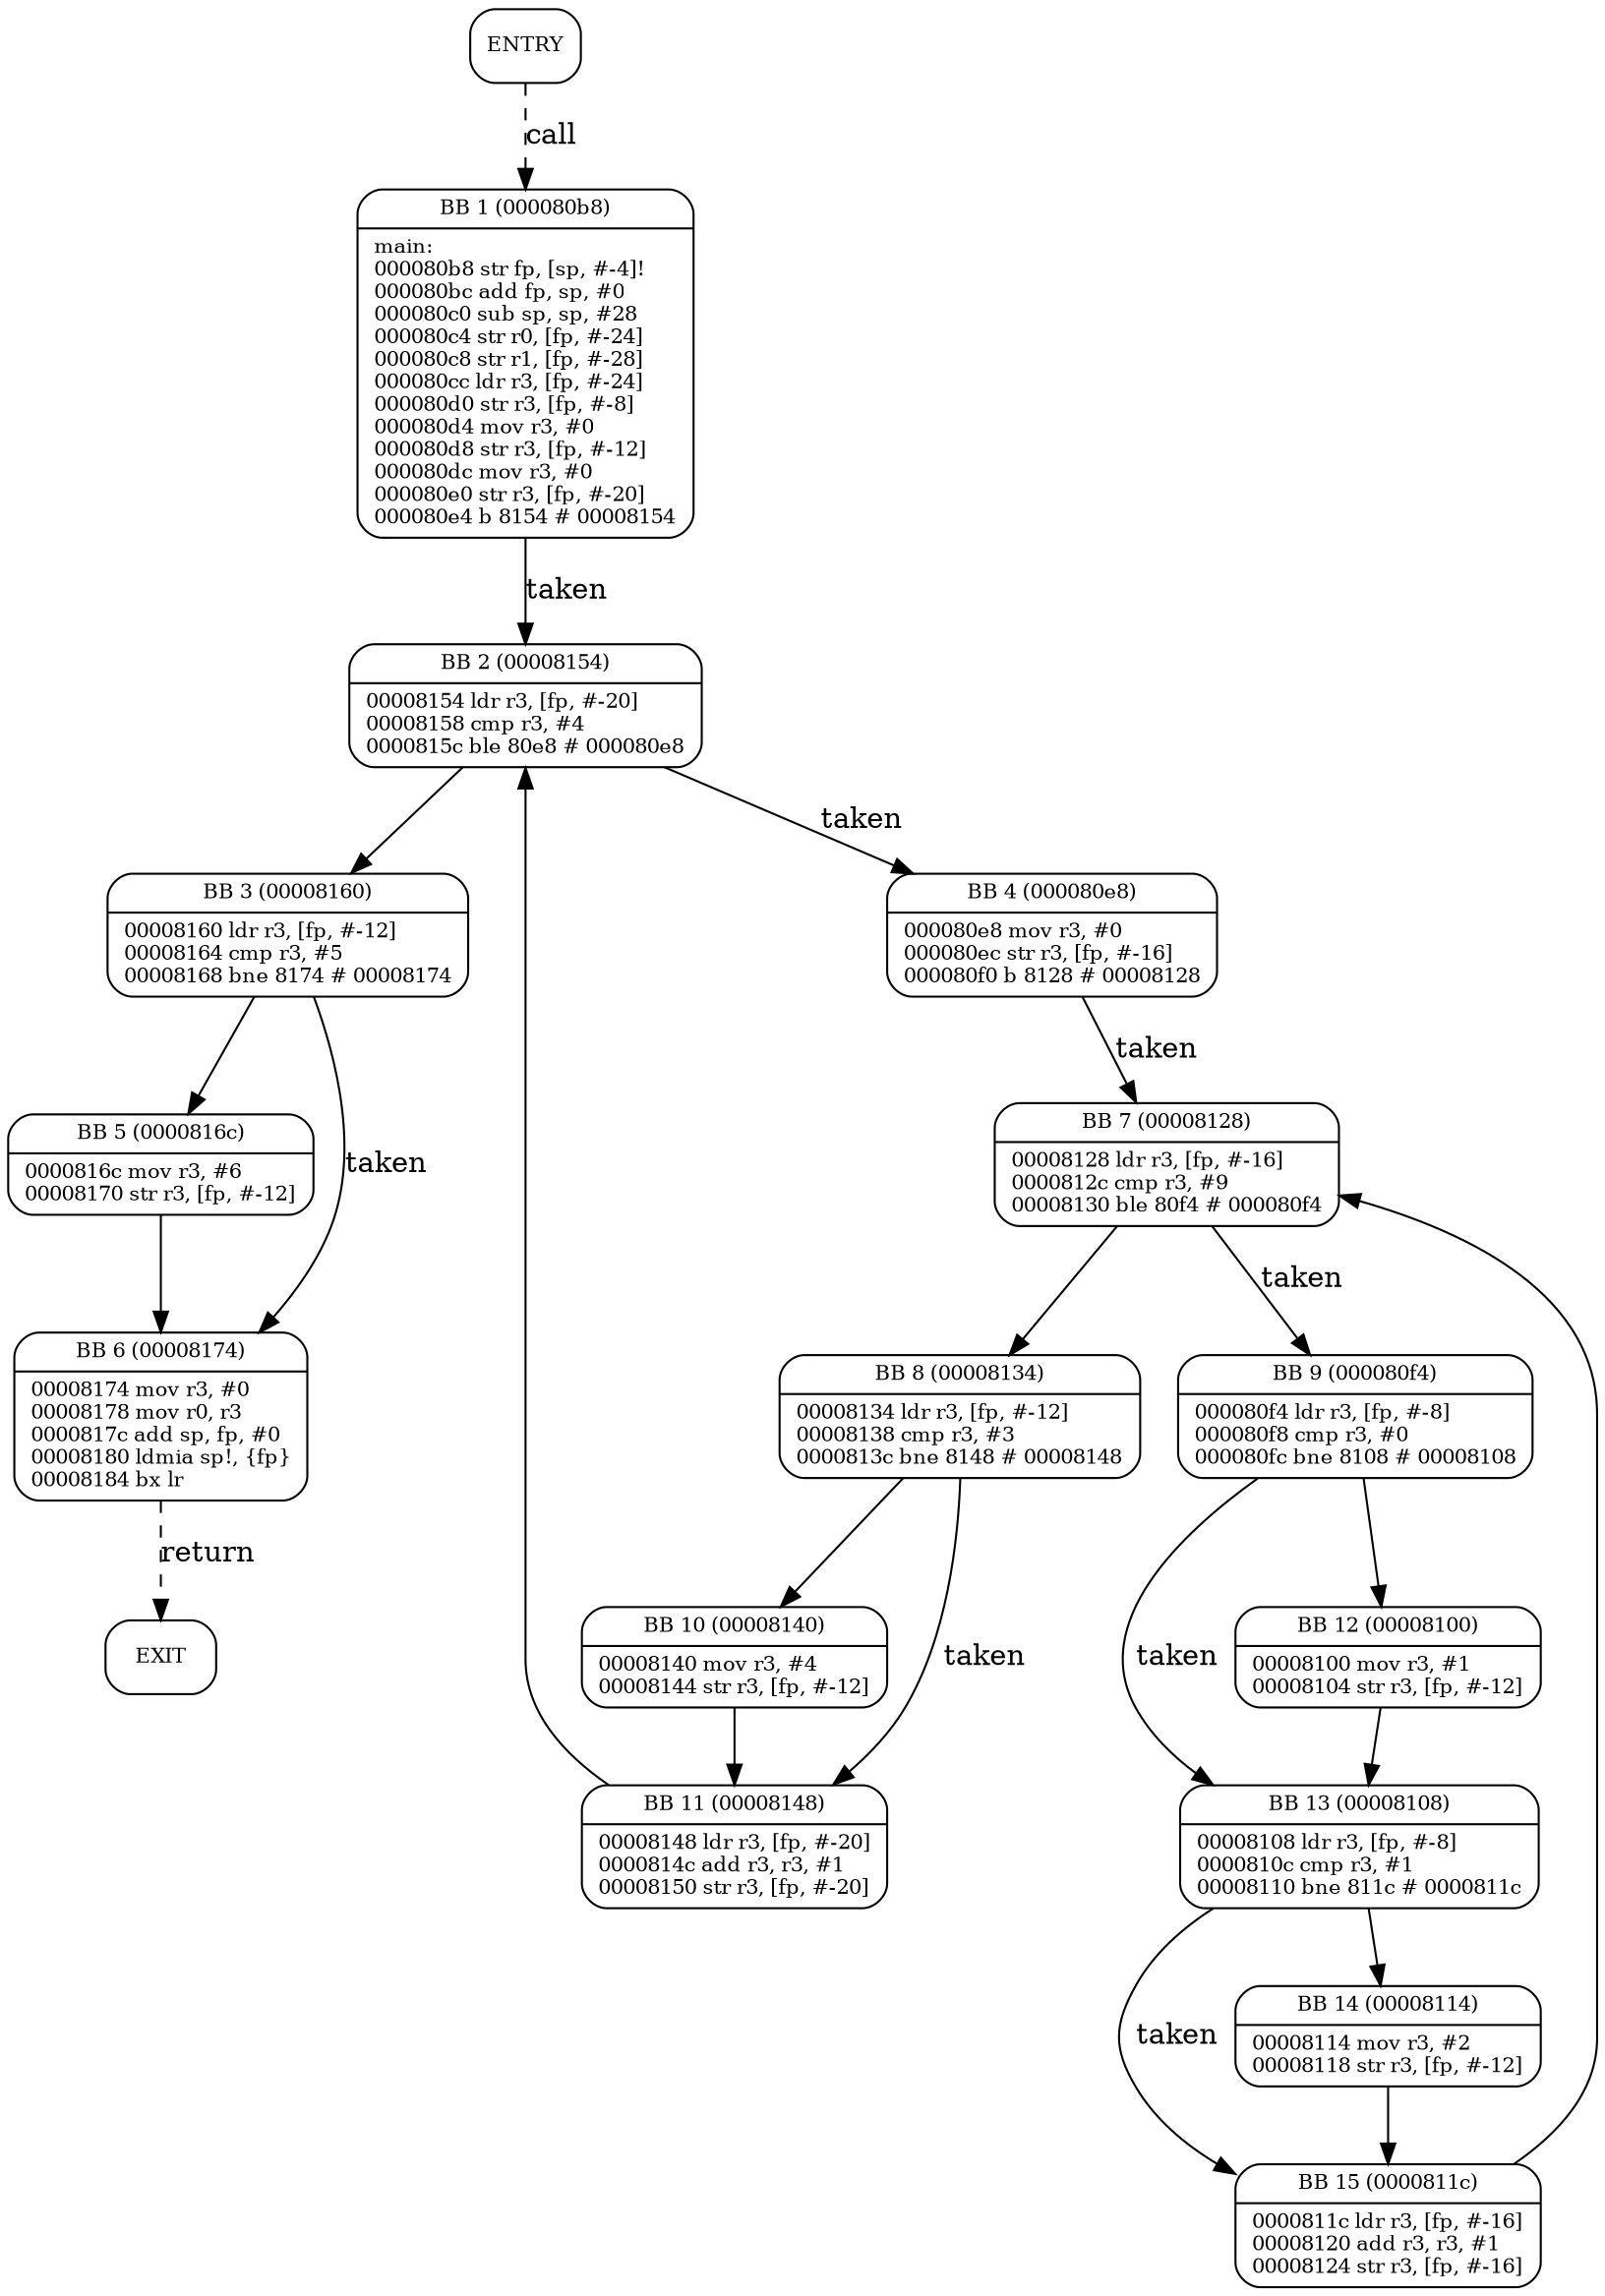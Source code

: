 digraph main{
node [shape=Mrecord, labeljust=l, fontsize=10];
	"0" [label="ENTRY"]
	"0" -> "1" [label="call", style=dashed, weight=2];
	"1" [label="{BB 1 (000080b8) | main:\l000080b8    str fp, [sp, #-4]!\l000080bc    add fp, sp, #0\l000080c0    sub sp, sp, #28\l000080c4    str r0, [fp, #-24]\l000080c8    str r1, [fp, #-28]\l000080cc    ldr r3, [fp, #-24]\l000080d0    str r3, [fp, #-8]\l000080d4    mov r3, #0\l000080d8    str r3, [fp, #-12]\l000080dc    mov r3, #0\l000080e0    str r3, [fp, #-20]\l000080e4    b 8154    # 00008154\l }"]
	"1" -> "2" [label="taken", weight=3];
	"2" [label="{BB 2 (00008154) | 00008154    ldr r3, [fp, #-20]\l00008158    cmp r3, #4\l0000815c    ble 80e8    # 000080e8\l }"]
	"2" -> "3" [weight=4];
	"2" -> "4" [label="taken", weight=3];
	"3" [label="{BB 3 (00008160) | 00008160    ldr r3, [fp, #-12]\l00008164    cmp r3, #5\l00008168    bne 8174    # 00008174\l }"]
	"3" -> "5" [weight=4];
	"3" -> "6" [label="taken", weight=3];
	"4" [label="{BB 4 (000080e8) | 000080e8    mov r3, #0\l000080ec    str r3, [fp, #-16]\l000080f0    b 8128    # 00008128\l }"]
	"4" -> "7" [label="taken", weight=3];
	"5" [label="{BB 5 (0000816c) | 0000816c    mov r3, #6\l00008170    str r3, [fp, #-12]\l }"]
	"5" -> "6" [weight=4];
	"6" [label="{BB 6 (00008174) | 00008174    mov r3, #0\l00008178    mov r0, r3\l0000817c    add sp, fp, #0\l00008180    ldmia sp!, \{fp\}\l00008184    bx lr\l }"]
	"6" -> "16" [label="return", style=dashed, weight=2];
	"7" [label="{BB 7 (00008128) | 00008128    ldr r3, [fp, #-16]\l0000812c    cmp r3, #9\l00008130    ble 80f4    # 000080f4\l }"]
	"7" -> "8" [weight=4];
	"7" -> "9" [label="taken", weight=3];
	"8" [label="{BB 8 (00008134) | 00008134    ldr r3, [fp, #-12]\l00008138    cmp r3, #3\l0000813c    bne 8148    # 00008148\l }"]
	"8" -> "10" [weight=4];
	"8" -> "11" [label="taken", weight=3];
	"9" [label="{BB 9 (000080f4) | 000080f4    ldr r3, [fp, #-8]\l000080f8    cmp r3, #0\l000080fc    bne 8108    # 00008108\l }"]
	"9" -> "12" [weight=4];
	"9" -> "13" [label="taken", weight=3];
	"10" [label="{BB 10 (00008140) | 00008140    mov r3, #4\l00008144    str r3, [fp, #-12]\l }"]
	"10" -> "11" [weight=4];
	"11" [label="{BB 11 (00008148) | 00008148    ldr r3, [fp, #-20]\l0000814c    add r3, r3, #1\l00008150    str r3, [fp, #-20]\l }"]
	"11" -> "2" [weight=4];
	"12" [label="{BB 12 (00008100) | 00008100    mov r3, #1\l00008104    str r3, [fp, #-12]\l }"]
	"12" -> "13" [weight=4];
	"13" [label="{BB 13 (00008108) | 00008108    ldr r3, [fp, #-8]\l0000810c    cmp r3, #1\l00008110    bne 811c    # 0000811c\l }"]
	"13" -> "14" [weight=4];
	"13" -> "15" [label="taken", weight=3];
	"14" [label="{BB 14 (00008114) | 00008114    mov r3, #2\l00008118    str r3, [fp, #-12]\l }"]
	"14" -> "15" [weight=4];
	"15" [label="{BB 15 (0000811c) | 0000811c    ldr r3, [fp, #-16]\l00008120    add r3, r3, #1\l00008124    str r3, [fp, #-16]\l }"]
	"15" -> "7" [weight=4];
	"16" [label="EXIT"]
}
